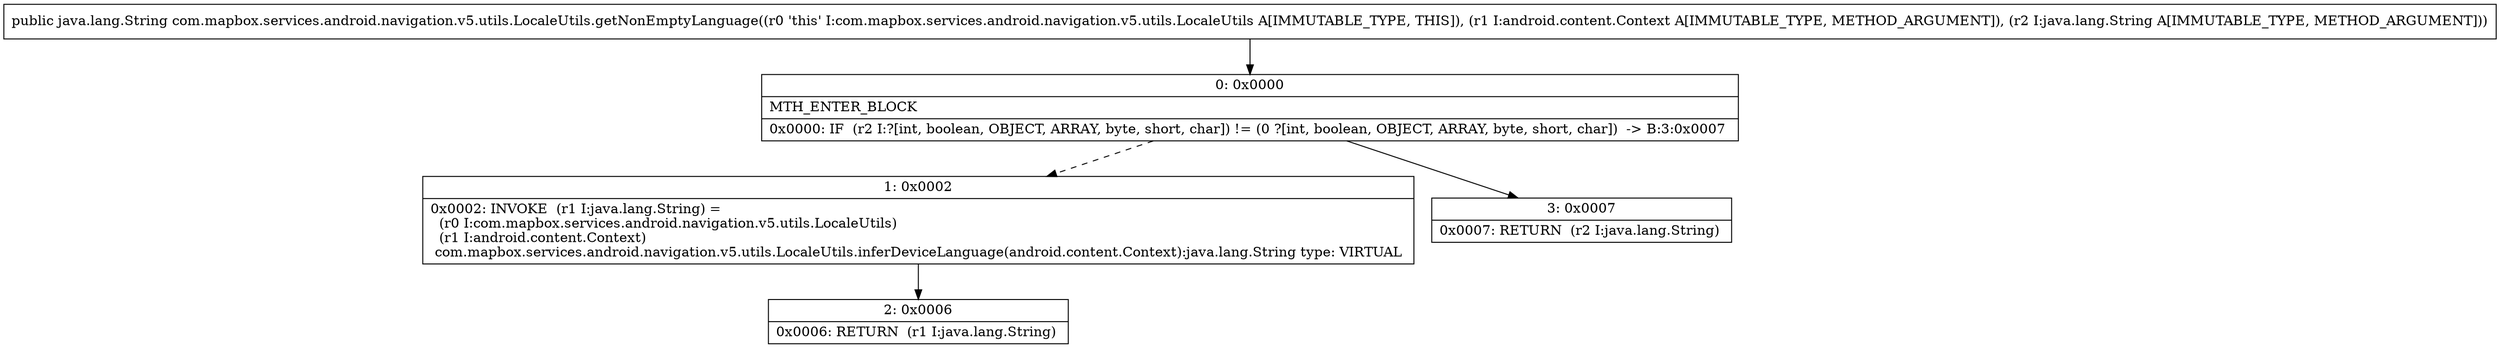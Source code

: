 digraph "CFG forcom.mapbox.services.android.navigation.v5.utils.LocaleUtils.getNonEmptyLanguage(Landroid\/content\/Context;Ljava\/lang\/String;)Ljava\/lang\/String;" {
Node_0 [shape=record,label="{0\:\ 0x0000|MTH_ENTER_BLOCK\l|0x0000: IF  (r2 I:?[int, boolean, OBJECT, ARRAY, byte, short, char]) != (0 ?[int, boolean, OBJECT, ARRAY, byte, short, char])  \-\> B:3:0x0007 \l}"];
Node_1 [shape=record,label="{1\:\ 0x0002|0x0002: INVOKE  (r1 I:java.lang.String) = \l  (r0 I:com.mapbox.services.android.navigation.v5.utils.LocaleUtils)\l  (r1 I:android.content.Context)\l com.mapbox.services.android.navigation.v5.utils.LocaleUtils.inferDeviceLanguage(android.content.Context):java.lang.String type: VIRTUAL \l}"];
Node_2 [shape=record,label="{2\:\ 0x0006|0x0006: RETURN  (r1 I:java.lang.String) \l}"];
Node_3 [shape=record,label="{3\:\ 0x0007|0x0007: RETURN  (r2 I:java.lang.String) \l}"];
MethodNode[shape=record,label="{public java.lang.String com.mapbox.services.android.navigation.v5.utils.LocaleUtils.getNonEmptyLanguage((r0 'this' I:com.mapbox.services.android.navigation.v5.utils.LocaleUtils A[IMMUTABLE_TYPE, THIS]), (r1 I:android.content.Context A[IMMUTABLE_TYPE, METHOD_ARGUMENT]), (r2 I:java.lang.String A[IMMUTABLE_TYPE, METHOD_ARGUMENT])) }"];
MethodNode -> Node_0;
Node_0 -> Node_1[style=dashed];
Node_0 -> Node_3;
Node_1 -> Node_2;
}

